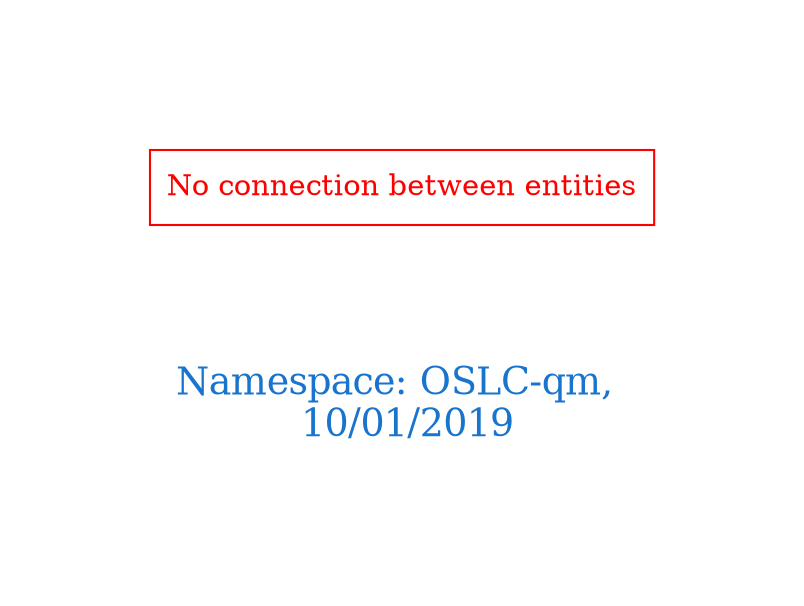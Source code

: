 digraph OGIT_ontology {
 graph [ rankdir= LR,pad=1 
fontsize = 18,
fontcolor= dodgerblue3,label = "\n\n\nNamespace: OSLC-qm, \n 10/01/2019"];
node[shape=polygon];
edge [  color="gray81"];

"No connection between entities" [fontcolor = "red",color="red", shape="polygon"]
}

